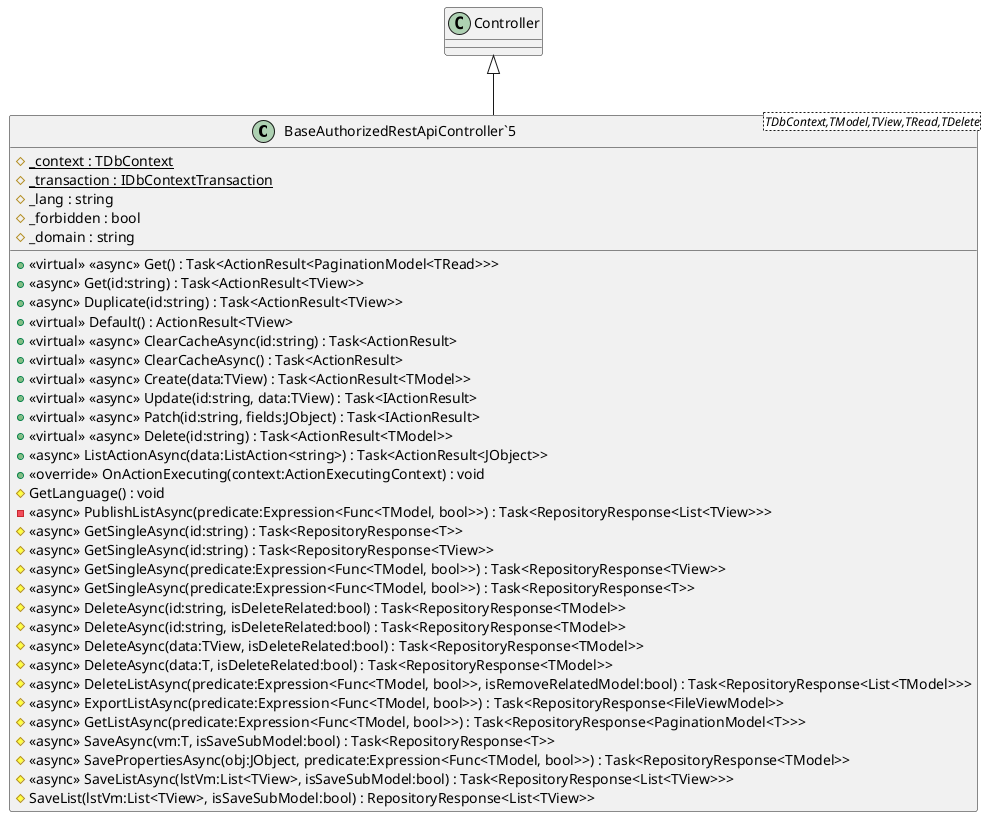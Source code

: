 @startuml
class "BaseAuthorizedRestApiController`5"<TDbContext,TModel,TView,TRead,TDelete> {
    # {static} _context : TDbContext
    # {static} _transaction : IDbContextTransaction
    # _lang : string
    # _forbidden : bool
    # _domain : string
    + <<virtual>> <<async>> Get() : Task<ActionResult<PaginationModel<TRead>>>
    + <<async>> Get(id:string) : Task<ActionResult<TView>>
    + <<async>> Duplicate(id:string) : Task<ActionResult<TView>>
    + <<virtual>> Default() : ActionResult<TView>
    + <<virtual>> <<async>> ClearCacheAsync(id:string) : Task<ActionResult>
    + <<virtual>> <<async>> ClearCacheAsync() : Task<ActionResult>
    + <<virtual>> <<async>> Create(data:TView) : Task<ActionResult<TModel>>
    + <<virtual>> <<async>> Update(id:string, data:TView) : Task<IActionResult>
    + <<virtual>> <<async>> Patch(id:string, fields:JObject) : Task<IActionResult>
    + <<virtual>> <<async>> Delete(id:string) : Task<ActionResult<TModel>>
    + <<async>> ListActionAsync(data:ListAction<string>) : Task<ActionResult<JObject>>
    + <<override>> OnActionExecuting(context:ActionExecutingContext) : void
    # GetLanguage() : void
    - <<async>> PublishListAsync(predicate:Expression<Func<TModel, bool>>) : Task<RepositoryResponse<List<TView>>>
    # <<async>> GetSingleAsync(id:string) : Task<RepositoryResponse<T>>
    # <<async>> GetSingleAsync(id:string) : Task<RepositoryResponse<TView>>
    # <<async>> GetSingleAsync(predicate:Expression<Func<TModel, bool>>) : Task<RepositoryResponse<TView>>
    # <<async>> GetSingleAsync(predicate:Expression<Func<TModel, bool>>) : Task<RepositoryResponse<T>>
    # <<async>> DeleteAsync(id:string, isDeleteRelated:bool) : Task<RepositoryResponse<TModel>>
    # <<async>> DeleteAsync(id:string, isDeleteRelated:bool) : Task<RepositoryResponse<TModel>>
    # <<async>> DeleteAsync(data:TView, isDeleteRelated:bool) : Task<RepositoryResponse<TModel>>
    # <<async>> DeleteAsync(data:T, isDeleteRelated:bool) : Task<RepositoryResponse<TModel>>
    # <<async>> DeleteListAsync(predicate:Expression<Func<TModel, bool>>, isRemoveRelatedModel:bool) : Task<RepositoryResponse<List<TModel>>>
    # <<async>> ExportListAsync(predicate:Expression<Func<TModel, bool>>) : Task<RepositoryResponse<FileViewModel>>
    # <<async>> GetListAsync(predicate:Expression<Func<TModel, bool>>) : Task<RepositoryResponse<PaginationModel<T>>>
    # <<async>> SaveAsync(vm:T, isSaveSubModel:bool) : Task<RepositoryResponse<T>>
    # <<async>> SavePropertiesAsync(obj:JObject, predicate:Expression<Func<TModel, bool>>) : Task<RepositoryResponse<TModel>>
    # <<async>> SaveListAsync(lstVm:List<TView>, isSaveSubModel:bool) : Task<RepositoryResponse<List<TView>>>
    # SaveList(lstVm:List<TView>, isSaveSubModel:bool) : RepositoryResponse<List<TView>>
}
Controller <|-- "BaseAuthorizedRestApiController`5"
@enduml
